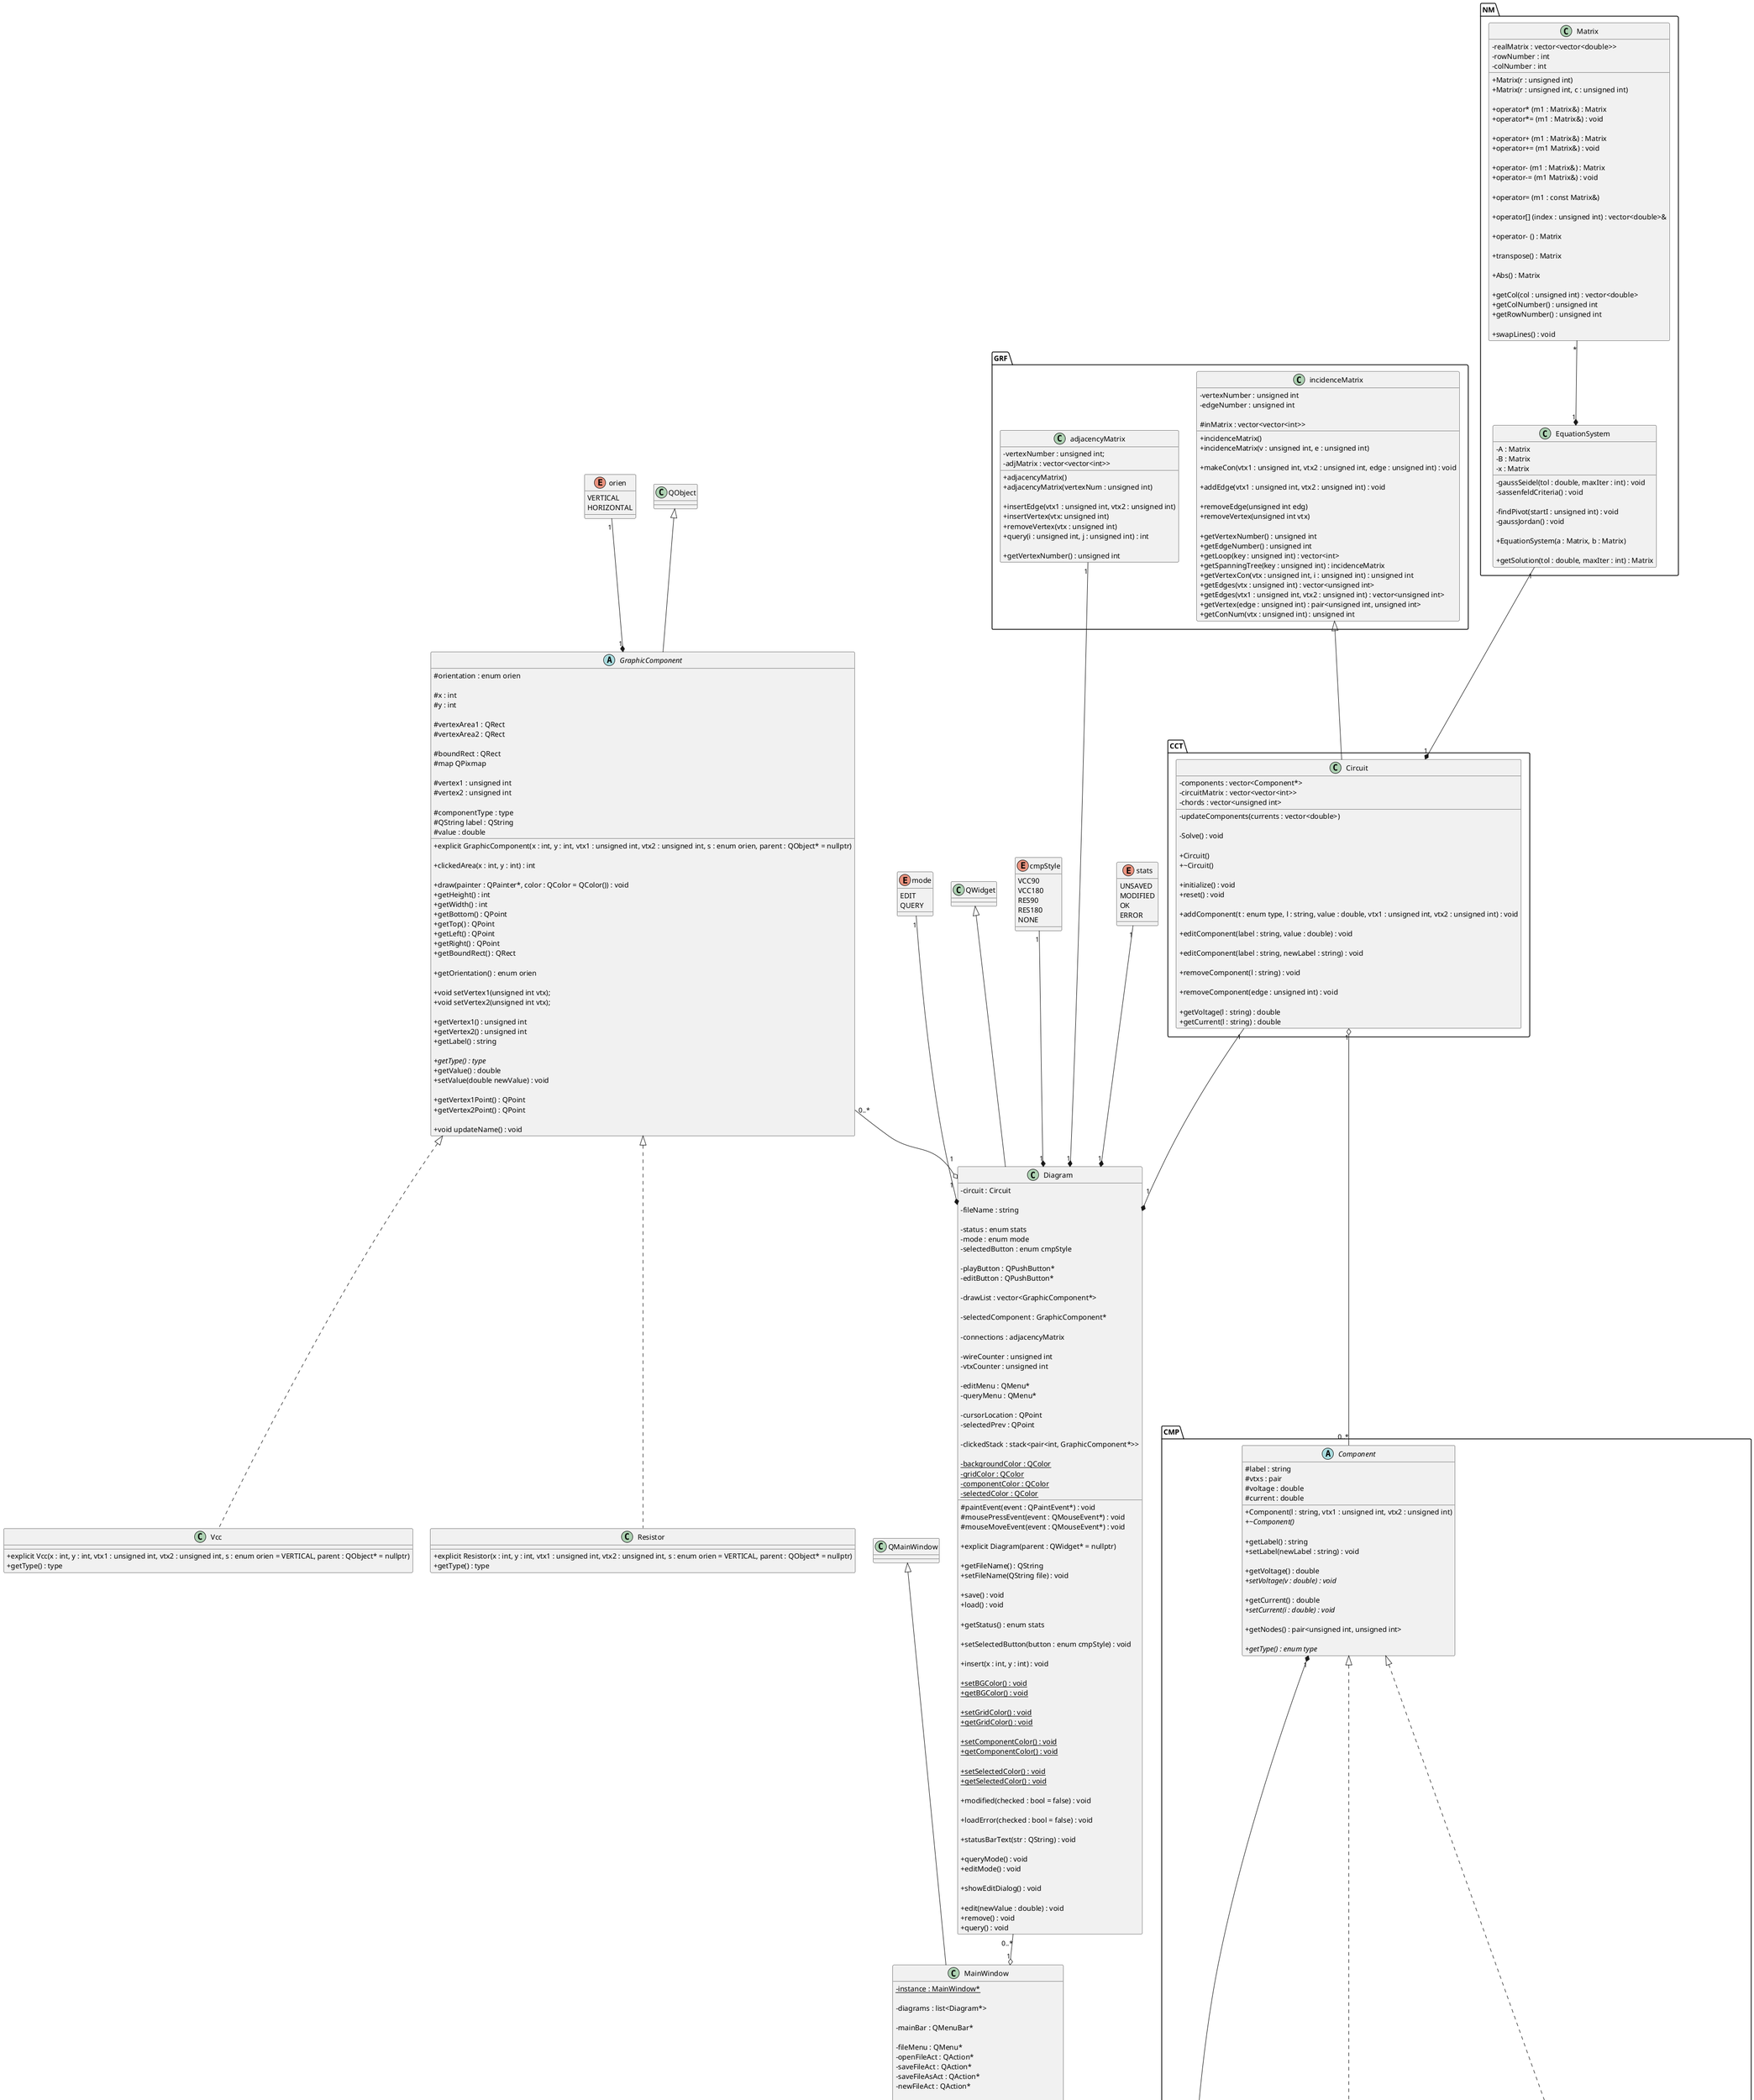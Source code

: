@startuml
skinparam classAttributeIconSize 0

namespace GRF {
	class incidenceMatrix {
		- vertexNumber : unsigned int
		- edgeNumber : unsigned int
		
		# inMatrix : vector<vector<int>>	

		+ incidenceMatrix()
		+ incidenceMatrix(v : unsigned int, e : unsigned int)
	
		+ makeCon(vtx1 : unsigned int, vtx2 : unsigned int, edge : unsigned int) : void			

		+ addEdge(vtx1 : unsigned int, vtx2 : unsigned int) : void

		+ removeEdge(unsigned int edg)
		+ removeVertex(unsigned int vtx)

		+ getVertexNumber() : unsigned int
		+ getEdgeNumber() : unsigned int
		+ getLoop(key : unsigned int) : vector<int>
		+ getSpanningTree(key : unsigned int) : incidenceMatrix
		+ getVertexCon(vtx : unsigned int, i : unsigned int) : unsigned int	
		+ getEdges(vtx : unsigned int) : vector<unsigned int>
		+ getEdges(vtx1 : unsigned int, vtx2 : unsigned int) : vector<unsigned int>
		+ getVertex(edge : unsigned int) : pair<unsigned int, unsigned int>
		+ getConNum(vtx : unsigned int) : unsigned int
	
	}
	class adjacencyMatrix {
		- vertexNumber : unsigned int;
		- adjMatrix : vector<vector<int>>

		+ adjacencyMatrix()
		+ adjacencyMatrix(vertexNum : unsigned int)

		+ insertEdge(vtx1 : unsigned int, vtx2 : unsigned int)
		+ insertVertex(vtx: unsigned int)
		+ removeVertex(vtx : unsigned int)
		+ query(i : unsigned int, j : unsigned int) : int

		+ getVertexNumber() : unsigned int
	}
}

namespace CMP {
	enum type {
		RESISTOR
		VCC
	}

	abstract class Component {
		# label : string
		# vtxs : pair
		# voltage : double
		# current : double
	
		+ Component(l : string, vtx1 : unsigned int, vtx2 : unsigned int)
		+ {abstract} ~Component()

		+ getLabel() : string
		+ setLabel(newLabel : string) : void	

		+ getVoltage() : double
		+ {abstract} setVoltage(v : double) : void

		+ getCurrent() : double
		+ {abstract} setCurrent(i : double) : void

		+ getNodes() : pair<unsigned int, unsigned int>
	
		+ {abstract} getType() : enum type		
		
	} 

	class Resistor implements Component {
		- resistance : double

		+ Resistor(l : string, res : double, vtx1 : unsigned int, vtx2 : unsigned int) 
		+ ~Resistor()

		+ setCurrent(i : double) : void	
		+ setVoltage(v : double) : void

		+ getResistance() : double	
		+ setResistance(r : double) : void
	
		+ getType() : enum type

	}
	
	class Vcc implements Component {
		+ Vcc(l : string, vol : double, negative : unsigned int, positive : unsigned int)
		+ ~Vcc()

		+ getType() : enum type

		+ setCurrent(i : double) : void
		+ setVoltage(v : double) : void
	}

	Component "1" *-- "1" type
}

namespace CCT {

	
	class Circuit extends GRF.incidenceMatrix {
		- components : vector<Component*>
		- circuitMatrix : vector<vector<int>>
		- chords : vector<unsigned int>
		
		- updateComponents(currents : vector<double>)

		- Solve() : void

		+ Circuit()
		+ ~Circuit()
		
		+ initialize() : void
		+ reset() : void

		+ addComponent(t : enum type, l : string, value : double, vtx1 : unsigned int, vtx2 : unsigned int) : void

		+ editComponent(label : string, value : double) : void

		+ editComponent(label : string, newLabel : string) : void
	
		+ removeComponent(l : string) : void
	
		+ removeComponent(edge : unsigned int) : void	

		+ getVoltage(l : string) : double
		+ getCurrent(l : string) : double 

	}

}


CCT.Circuit "1" o-- "0..*" CMP.Component
	
namespace NM {

	Class Matrix {
		- realMatrix : vector<vector<double>>
		- rowNumber : int
		- colNumber : int
	
		+ Matrix(r : unsigned int)
		+ Matrix(r : unsigned int, c : unsigned int)

		+ operator* (m1 : Matrix&) : Matrix
		+ operator*= (m1 : Matrix&) : void
		
		+ operator+ (m1 : Matrix&) : Matrix
		+ operator+= (m1 Matrix&) : void

		+ operator- (m1 : Matrix&) : Matrix
		+ operator-= (m1 Matrix&) : void

		+ operator= (m1 : const Matrix&)

		+ operator[] (index : unsigned int) : vector<double>&

		+ operator- () : Matrix

		+ transpose() : Matrix

		+ Abs() : Matrix

		+ getCol(col : unsigned int) : vector<double>
		+ getColNumber() : unsigned int
		+ getRowNumber() : unsigned int

		+ swapLines() : void
	}

	class EquationSystem{
		- A : Matrix
		- B : Matrix 	
		- x : Matrix
	
		- gaussSeidel(tol : double, maxIter : int) : void
		- sassenfeldCriteria() : void
	
		- findPivot(startI : unsigned int) : void
		- gaussJordan() : void

		+ EquationSystem(a : Matrix, b : Matrix)

		+ getSolution(tol : double, maxIter : int) : Matrix
		
	}
	Matrix "*" --* "1" EquationSystem
}

NM.EquationSystem "1" --* "1" CCT.Circuit

enum orien {
	VERTICAL
	HORIZONTAL
}

abstract class GraphicComponent extends QObject {
	# orientation : enum orien 

	# x : int
	# y : int

	# vertexArea1 : QRect
	# vertexArea2 : QRect

	# boundRect : QRect
	# map QPixmap

	# vertex1 : unsigned int
	# vertex2 : unsigned int

	# componentType : type
	# QString label : QString
	# value : double

	+ explicit GraphicComponent(x : int, y : int, vtx1 : unsigned int, vtx2 : unsigned int, s : enum orien, parent : QObject* = nullptr)
	
	+ clickedArea(x : int, y : int) : int

	+ draw(painter : QPainter*, color : QColor = QColor()) : void
	+ getHeight() : int
	+ getWidth() : int
	+ getBottom() : QPoint
	+ getTop() : QPoint
	+ getLeft() : QPoint
	+ getRight() : QPoint
	+ getBoundRect() : QRect

	+ getOrientation() : enum orien 

	+ void setVertex1(unsigned int vtx);
	+ void setVertex2(unsigned int vtx);

	+ getVertex1() : unsigned int
	+ getVertex2() : unsigned int
	+ getLabel() : string

	+ {abstract} getType() : type
	+ getValue() : double
	+ setValue(double newValue) : void

	+ getVertex1Point() : QPoint 
	+ getVertex2Point() : QPoint

	+ void updateName() : void
}

orien "1" --* "1" GraphicComponent

class Resistor implements GraphicComponent {
	+ explicit Resistor(x : int, y : int, vtx1 : unsigned int, vtx2 : unsigned int, s : enum orien = VERTICAL, parent : QObject* = nullptr)
	+ getType() : type
}

class Vcc implements GraphicComponent {
	+ explicit Vcc(x : int, y : int, vtx1 : unsigned int, vtx2 : unsigned int, s : enum orien = VERTICAL, parent : QObject* = nullptr)
	+ getType() : type
}


enum cmpStyle {
	VCC90
	VCC180
	RES90
	RES180
	NONE
}
enum stats {
	UNSAVED
	MODIFIED
	OK
	ERROR
}
enum mode {
	EDIT
	QUERY
}

class Diagram extends QWidget {
	- circuit : Circuit

	- fileName : string 

	- status : enum stats 
	- mode : enum mode
	- selectedButton : enum cmpStyle

	- playButton : QPushButton*
	- editButton : QPushButton*

	- drawList : vector<GraphicComponent*>

	- selectedComponent : GraphicComponent*

	- connections : adjacencyMatrix

	- wireCounter : unsigned int
	- vtxCounter : unsigned int

	- editMenu : QMenu*
	- queryMenu : QMenu*

	- cursorLocation : QPoint
	- selectedPrev : QPoint
	
	- clickedStack : stack<pair<int, GraphicComponent*>>

	- {static} backgroundColor : QColor
	- {static} gridColor : QColor
	- {static} componentColor : QColor
	- {static} selectedColor : QColor 

	# paintEvent(event : QPaintEvent*) : void
	# mousePressEvent(event : QMouseEvent*) : void
	# mouseMoveEvent(event : QMouseEvent*) : void

	+ explicit Diagram(parent : QWidget* = nullptr)

	+ getFileName() : QString 
	+ setFileName(QString file) : void

	+ save() : void
	+ load() : void

	+ getStatus() : enum stats 

	+ setSelectedButton(button : enum cmpStyle) : void 

	+ insert(x : int, y : int) : void

	+ {static} setBGColor() : void
	+ {static} getBGColor() : void
	
	+ {static} setGridColor() : void
	+ {static} getGridColor() : void
	
	+ {static} setComponentColor() : void
	+ {static} getComponentColor() : void

	+ {static} setSelectedColor() : void
	+ {static} getSelectedColor() : void

	+ modified(checked : bool = false) : void

	+ loadError(checked : bool = false) : void

	+ statusBarText(str : QString) : void

	+ queryMode() : void
	+ editMode() : void

	+ showEditDialog() : void

	+ edit(newValue : double) : void
	+ remove() : void
	+ query() : void
}

mode "1" --* "1" Diagram
cmpStyle "1" --* "1" Diagram
stats "1" --* "1" Diagram

GRF.adjacencyMatrix "1" --* "1" Diagram
CCT.Circuit "1" --* "1" Diagram

GraphicComponent "0..*" --o "1" Diagram

class MainWindow extends QMainWindow {
	- explicit MainWindow(parent QWidget* = nullptr)

	- MainWindow(const MainWindow&)

	- operator=(MainWindow&) : MainWindow

	- {static} instance : MainWindow* 

	- diagrams : list<Diagram*> 

	- mainBar : QMenuBar*

	- fileMenu : QMenu*
	- openFileAct : QAction*
	- saveFileAct : QAction*
	- saveFileAsAct : QAction*
	- newFileAct : QAction*
	
	- statusBar : QStatusBar* 
	- initialTab : QWidget* 

	
	- prefMenu : QMenu*
	- setBGColorAct : QAction*
	- setGridColorAct : QAction*
	- setComponentColorAct : QAction*
	- setSelectedColorAct : QAction*
	- resetConfigAct : QAction*

	- helpMenu : QMenu*
	- tutorialAct : QAction*

	- toolbar : QToolBar*

	- statusBar : QStatusBar*	

	- tabs : QTabWidget* 

	- initializeMenu() : void
	- initializeToolbar() : void
	- initializeTabs() : void
	- initializeStatusBar() : void

	- loadConfig() : void
	- saveConfig() : void

	+ {static} getMainWindow() : MainWindow* 

	+ newFile() : void
	+ openFile() : void
	+ saveFile() : void
	+ saveFileAs() : void
	+ openFile() : void
	+ closeFile(index : int) : void

	+ setTabStatus(modified : bool) : void	
	
	+ drawRes90() : void
	+ drawRes180() : void
	+ drawVcc90() : void
	+ drawVcc180() : void

	+ setBGColor() : void
	+ setGridColor() : void
	+ setComponentColor() : void
	+ setSelectedColor() : void

	+ resetConfig()
}

Diagram "0..*" --o "1" MainWindow

@enduml
